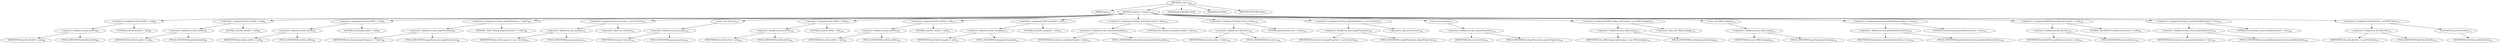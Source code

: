 digraph "&lt;init&gt;" {  
"249" [label = <(METHOD,&lt;init&gt;)<SUB>169</SUB>> ]
"250" [label = <(PARAM,this)<SUB>169</SUB>> ]
"251" [label = <(BLOCK,&lt;empty&gt;,&lt;empty&gt;)<SUB>169</SUB>> ]
"252" [label = <(&lt;operator&gt;.assignment,File destDir = null)<SUB>89</SUB>> ]
"253" [label = <(&lt;operator&gt;.fieldAccess,this.destDir)<SUB>89</SUB>> ]
"254" [label = <(IDENTIFIER,this,File destDir = null)<SUB>89</SUB>> ]
"255" [label = <(FIELD_IDENTIFIER,destDir,destDir)<SUB>89</SUB>> ]
"256" [label = <(LITERAL,null,File destDir = null)<SUB>89</SUB>> ]
"257" [label = <(&lt;operator&gt;.assignment,File baseDir = null)<SUB>92</SUB>> ]
"258" [label = <(&lt;operator&gt;.fieldAccess,this.baseDir)<SUB>92</SUB>> ]
"259" [label = <(IDENTIFIER,this,File baseDir = null)<SUB>92</SUB>> ]
"260" [label = <(FIELD_IDENTIFIER,baseDir,baseDir)<SUB>92</SUB>> ]
"261" [label = <(LITERAL,null,File baseDir = null)<SUB>92</SUB>> ]
"262" [label = <(&lt;operator&gt;.assignment,String xslFile = null)<SUB>95</SUB>> ]
"263" [label = <(&lt;operator&gt;.fieldAccess,this.xslFile)<SUB>95</SUB>> ]
"264" [label = <(IDENTIFIER,this,String xslFile = null)<SUB>95</SUB>> ]
"265" [label = <(FIELD_IDENTIFIER,xslFile,xslFile)<SUB>95</SUB>> ]
"266" [label = <(LITERAL,null,String xslFile = null)<SUB>95</SUB>> ]
"267" [label = <(&lt;operator&gt;.assignment,String targetExtension = &quot;.html&quot;)<SUB>98</SUB>> ]
"268" [label = <(&lt;operator&gt;.fieldAccess,this.targetExtension)<SUB>98</SUB>> ]
"269" [label = <(IDENTIFIER,this,String targetExtension = &quot;.html&quot;)<SUB>98</SUB>> ]
"270" [label = <(FIELD_IDENTIFIER,targetExtension,targetExtension)<SUB>98</SUB>> ]
"271" [label = <(LITERAL,&quot;.html&quot;,String targetExtension = &quot;.html&quot;)<SUB>98</SUB>> ]
"272" [label = <(&lt;operator&gt;.assignment,Vector params = new Vector())<SUB>101</SUB>> ]
"273" [label = <(&lt;operator&gt;.fieldAccess,this.params)<SUB>101</SUB>> ]
"274" [label = <(IDENTIFIER,this,Vector params = new Vector())<SUB>101</SUB>> ]
"275" [label = <(FIELD_IDENTIFIER,params,params)<SUB>101</SUB>> ]
"276" [label = <(&lt;operator&gt;.alloc,new Vector())<SUB>101</SUB>> ]
"277" [label = <(&lt;init&gt;,new Vector())<SUB>101</SUB>> ]
"278" [label = <(&lt;operator&gt;.fieldAccess,this.params)<SUB>101</SUB>> ]
"279" [label = <(IDENTIFIER,this,new Vector())<SUB>101</SUB>> ]
"280" [label = <(FIELD_IDENTIFIER,params,params)<SUB>101</SUB>> ]
"281" [label = <(&lt;operator&gt;.assignment,File inFile = null)<SUB>104</SUB>> ]
"282" [label = <(&lt;operator&gt;.fieldAccess,this.inFile)<SUB>104</SUB>> ]
"283" [label = <(IDENTIFIER,this,File inFile = null)<SUB>104</SUB>> ]
"284" [label = <(FIELD_IDENTIFIER,inFile,inFile)<SUB>104</SUB>> ]
"285" [label = <(LITERAL,null,File inFile = null)<SUB>104</SUB>> ]
"286" [label = <(&lt;operator&gt;.assignment,File outFile = null)<SUB>107</SUB>> ]
"287" [label = <(&lt;operator&gt;.fieldAccess,this.outFile)<SUB>107</SUB>> ]
"288" [label = <(IDENTIFIER,this,File outFile = null)<SUB>107</SUB>> ]
"289" [label = <(FIELD_IDENTIFIER,outFile,outFile)<SUB>107</SUB>> ]
"290" [label = <(LITERAL,null,File outFile = null)<SUB>107</SUB>> ]
"291" [label = <(&lt;operator&gt;.assignment,Path classpath = null)<SUB>113</SUB>> ]
"292" [label = <(&lt;operator&gt;.fieldAccess,this.classpath)<SUB>113</SUB>> ]
"293" [label = <(IDENTIFIER,this,Path classpath = null)<SUB>113</SUB>> ]
"294" [label = <(FIELD_IDENTIFIER,classpath,classpath)<SUB>113</SUB>> ]
"295" [label = <(LITERAL,null,Path classpath = null)<SUB>113</SUB>> ]
"296" [label = <(&lt;operator&gt;.assignment,boolean stylesheetLoaded = false)<SUB>121</SUB>> ]
"297" [label = <(&lt;operator&gt;.fieldAccess,this.stylesheetLoaded)<SUB>121</SUB>> ]
"298" [label = <(IDENTIFIER,this,boolean stylesheetLoaded = false)<SUB>121</SUB>> ]
"299" [label = <(FIELD_IDENTIFIER,stylesheetLoaded,stylesheetLoaded)<SUB>121</SUB>> ]
"300" [label = <(LITERAL,false,boolean stylesheetLoaded = false)<SUB>121</SUB>> ]
"301" [label = <(&lt;operator&gt;.assignment,boolean force = false)<SUB>124</SUB>> ]
"302" [label = <(&lt;operator&gt;.fieldAccess,this.force)<SUB>124</SUB>> ]
"303" [label = <(IDENTIFIER,this,boolean force = false)<SUB>124</SUB>> ]
"304" [label = <(FIELD_IDENTIFIER,force,force)<SUB>124</SUB>> ]
"305" [label = <(LITERAL,false,boolean force = false)<SUB>124</SUB>> ]
"306" [label = <(&lt;operator&gt;.assignment,Vector outputProperties = new Vector())<SUB>130</SUB>> ]
"307" [label = <(&lt;operator&gt;.fieldAccess,this.outputProperties)<SUB>130</SUB>> ]
"308" [label = <(IDENTIFIER,this,Vector outputProperties = new Vector())<SUB>130</SUB>> ]
"309" [label = <(FIELD_IDENTIFIER,outputProperties,outputProperties)<SUB>130</SUB>> ]
"310" [label = <(&lt;operator&gt;.alloc,new Vector())<SUB>130</SUB>> ]
"311" [label = <(&lt;init&gt;,new Vector())<SUB>130</SUB>> ]
"312" [label = <(&lt;operator&gt;.fieldAccess,this.outputProperties)<SUB>130</SUB>> ]
"313" [label = <(IDENTIFIER,this,new Vector())<SUB>130</SUB>> ]
"314" [label = <(FIELD_IDENTIFIER,outputProperties,outputProperties)<SUB>130</SUB>> ]
"315" [label = <(&lt;operator&gt;.assignment,XMLCatalog xmlCatalog = new XMLCatalog())<SUB>133</SUB>> ]
"316" [label = <(&lt;operator&gt;.fieldAccess,this.xmlCatalog)<SUB>133</SUB>> ]
"317" [label = <(IDENTIFIER,this,XMLCatalog xmlCatalog = new XMLCatalog())<SUB>133</SUB>> ]
"318" [label = <(FIELD_IDENTIFIER,xmlCatalog,xmlCatalog)<SUB>133</SUB>> ]
"319" [label = <(&lt;operator&gt;.alloc,new XMLCatalog())<SUB>133</SUB>> ]
"320" [label = <(&lt;init&gt;,new XMLCatalog())<SUB>133</SUB>> ]
"321" [label = <(&lt;operator&gt;.fieldAccess,this.xmlCatalog)<SUB>133</SUB>> ]
"322" [label = <(IDENTIFIER,this,new XMLCatalog())<SUB>133</SUB>> ]
"323" [label = <(FIELD_IDENTIFIER,xmlCatalog,xmlCatalog)<SUB>133</SUB>> ]
"324" [label = <(&lt;operator&gt;.assignment,boolean performDirectoryScan = true)<SUB>152</SUB>> ]
"325" [label = <(&lt;operator&gt;.fieldAccess,this.performDirectoryScan)<SUB>152</SUB>> ]
"326" [label = <(IDENTIFIER,this,boolean performDirectoryScan = true)<SUB>152</SUB>> ]
"327" [label = <(FIELD_IDENTIFIER,performDirectoryScan,performDirectoryScan)<SUB>152</SUB>> ]
"328" [label = <(LITERAL,true,boolean performDirectoryScan = true)<SUB>152</SUB>> ]
"329" [label = <(&lt;operator&gt;.assignment,XSLTProcess$Factory factory = null)<SUB>158</SUB>> ]
"330" [label = <(&lt;operator&gt;.fieldAccess,this.factory)<SUB>158</SUB>> ]
"331" [label = <(IDENTIFIER,this,XSLTProcess$Factory factory = null)<SUB>158</SUB>> ]
"332" [label = <(FIELD_IDENTIFIER,factory,factory)<SUB>158</SUB>> ]
"333" [label = <(LITERAL,null,XSLTProcess$Factory factory = null)<SUB>158</SUB>> ]
"334" [label = <(&lt;operator&gt;.assignment,boolean reuseLoadedStylesheet = true)<SUB>164</SUB>> ]
"335" [label = <(&lt;operator&gt;.fieldAccess,this.reuseLoadedStylesheet)<SUB>164</SUB>> ]
"336" [label = <(IDENTIFIER,this,boolean reuseLoadedStylesheet = true)<SUB>164</SUB>> ]
"337" [label = <(FIELD_IDENTIFIER,reuseLoadedStylesheet,reuseLoadedStylesheet)<SUB>164</SUB>> ]
"338" [label = <(LITERAL,true,boolean reuseLoadedStylesheet = true)<SUB>164</SUB>> ]
"339" [label = <(&lt;operator&gt;.assignment,this.fileUtils = newFileUtils())<SUB>170</SUB>> ]
"340" [label = <(&lt;operator&gt;.fieldAccess,this.fileUtils)<SUB>170</SUB>> ]
"341" [label = <(IDENTIFIER,this,this.fileUtils = newFileUtils())<SUB>170</SUB>> ]
"342" [label = <(FIELD_IDENTIFIER,fileUtils,fileUtils)<SUB>170</SUB>> ]
"343" [label = <(newFileUtils,newFileUtils())<SUB>170</SUB>> ]
"344" [label = <(IDENTIFIER,FileUtils,newFileUtils())<SUB>170</SUB>> ]
"345" [label = <(MODIFIER,CONSTRUCTOR)> ]
"346" [label = <(MODIFIER,PUBLIC)> ]
"347" [label = <(METHOD_RETURN,void)<SUB>171</SUB>> ]
  "249" -> "250" 
  "249" -> "251" 
  "249" -> "345" 
  "249" -> "346" 
  "249" -> "347" 
  "251" -> "252" 
  "251" -> "257" 
  "251" -> "262" 
  "251" -> "267" 
  "251" -> "272" 
  "251" -> "277" 
  "251" -> "281" 
  "251" -> "286" 
  "251" -> "291" 
  "251" -> "296" 
  "251" -> "301" 
  "251" -> "306" 
  "251" -> "311" 
  "251" -> "315" 
  "251" -> "320" 
  "251" -> "324" 
  "251" -> "329" 
  "251" -> "334" 
  "251" -> "339" 
  "252" -> "253" 
  "252" -> "256" 
  "253" -> "254" 
  "253" -> "255" 
  "257" -> "258" 
  "257" -> "261" 
  "258" -> "259" 
  "258" -> "260" 
  "262" -> "263" 
  "262" -> "266" 
  "263" -> "264" 
  "263" -> "265" 
  "267" -> "268" 
  "267" -> "271" 
  "268" -> "269" 
  "268" -> "270" 
  "272" -> "273" 
  "272" -> "276" 
  "273" -> "274" 
  "273" -> "275" 
  "277" -> "278" 
  "278" -> "279" 
  "278" -> "280" 
  "281" -> "282" 
  "281" -> "285" 
  "282" -> "283" 
  "282" -> "284" 
  "286" -> "287" 
  "286" -> "290" 
  "287" -> "288" 
  "287" -> "289" 
  "291" -> "292" 
  "291" -> "295" 
  "292" -> "293" 
  "292" -> "294" 
  "296" -> "297" 
  "296" -> "300" 
  "297" -> "298" 
  "297" -> "299" 
  "301" -> "302" 
  "301" -> "305" 
  "302" -> "303" 
  "302" -> "304" 
  "306" -> "307" 
  "306" -> "310" 
  "307" -> "308" 
  "307" -> "309" 
  "311" -> "312" 
  "312" -> "313" 
  "312" -> "314" 
  "315" -> "316" 
  "315" -> "319" 
  "316" -> "317" 
  "316" -> "318" 
  "320" -> "321" 
  "321" -> "322" 
  "321" -> "323" 
  "324" -> "325" 
  "324" -> "328" 
  "325" -> "326" 
  "325" -> "327" 
  "329" -> "330" 
  "329" -> "333" 
  "330" -> "331" 
  "330" -> "332" 
  "334" -> "335" 
  "334" -> "338" 
  "335" -> "336" 
  "335" -> "337" 
  "339" -> "340" 
  "339" -> "343" 
  "340" -> "341" 
  "340" -> "342" 
  "343" -> "344" 
}
